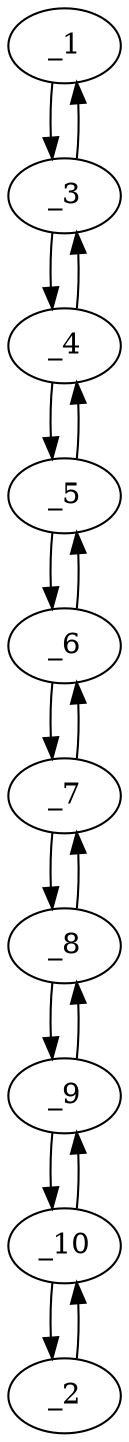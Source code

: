 digraph f1504_10 {
	_1	 [x="162.000000",
		y="86.000000"];
	_3	 [x="171.000000",
		y="99.000000"];
	_1 -> _3	 [angle="0.965252",
		orient="0.822192"];
	_2	 [x="191.000000",
		y="195.000000"];
	_10	 [x="183.000000",
		y="181.000000"];
	_2 -> _10	 [angle="-2.089942",
		orient="-0.868243"];
	_3 -> _1	 [angle="-2.176341",
		orient="-0.822192"];
	_4	 [x="184.000000",
		y="108.000000"];
	_3 -> _4	 [angle="0.605545",
		orient="0.569210"];
	_4 -> _3	 [angle="-2.536048",
		orient="-0.569210"];
	_5	 [x="199.000000",
		y="114.000000"];
	_4 -> _5	 [angle="0.380506",
		orient="0.371391"];
	_5 -> _4	 [angle="-2.761086",
		orient="-0.371391"];
	_6	 [x="201.000000",
		y="130.000000"];
	_5 -> _6	 [angle="1.446441",
		orient="0.992278"];
	_6 -> _5	 [angle="-1.695151",
		orient="-0.992278"];
	_7	 [x="200.000000",
		y="149.000000"];
	_6 -> _7	 [angle="1.623379",
		orient="0.998618"];
	_7 -> _6	 [angle="-1.518213",
		orient="-0.998618"];
	_8	 [x="185.000000",
		y="156.000000"];
	_7 -> _8	 [angle="2.704965",
		orient="0.422885"];
	_8 -> _7	 [angle="-0.436627",
		orient="-0.422885"];
	_9	 [x="175.000000",
		y="167.000000"];
	_8 -> _9	 [angle="2.308611",
		orient="0.739940"];
	_9 -> _8	 [angle="-0.832981",
		orient="-0.739940"];
	_9 -> _10	 [angle="1.051650",
		orient="0.868243"];
	_10 -> _2	 [angle="1.051650",
		orient="0.868243"];
	_10 -> _9	 [angle="-2.089942",
		orient="-0.868243"];
}
